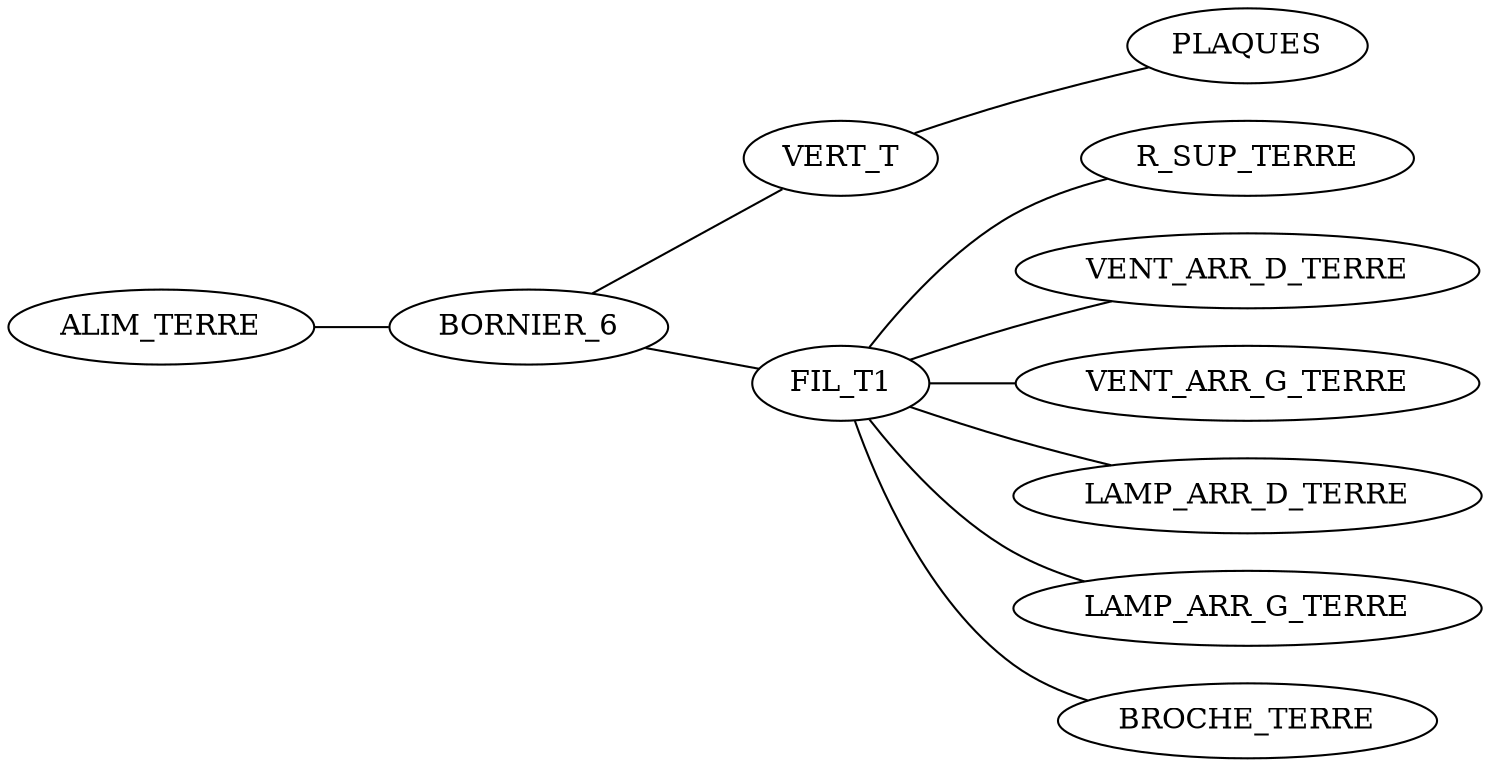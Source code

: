 graph {
    rankdir = "LR";
    
    ALIM_TERRE -- BORNIER_6;
    
    BORNIER_6 -- VERT_T -- PLAQUES;
    BORNIER_6 -- FIL_T1;
    
    FIL_T1 -- R_SUP_TERRE;
    FIL_T1 -- VENT_ARR_D_TERRE;
    FIL_T1 -- VENT_ARR_G_TERRE;
    FIL_T1 -- LAMP_ARR_D_TERRE;
    FIL_T1 -- LAMP_ARR_G_TERRE;
    FIL_T1 -- BROCHE_TERRE;
}